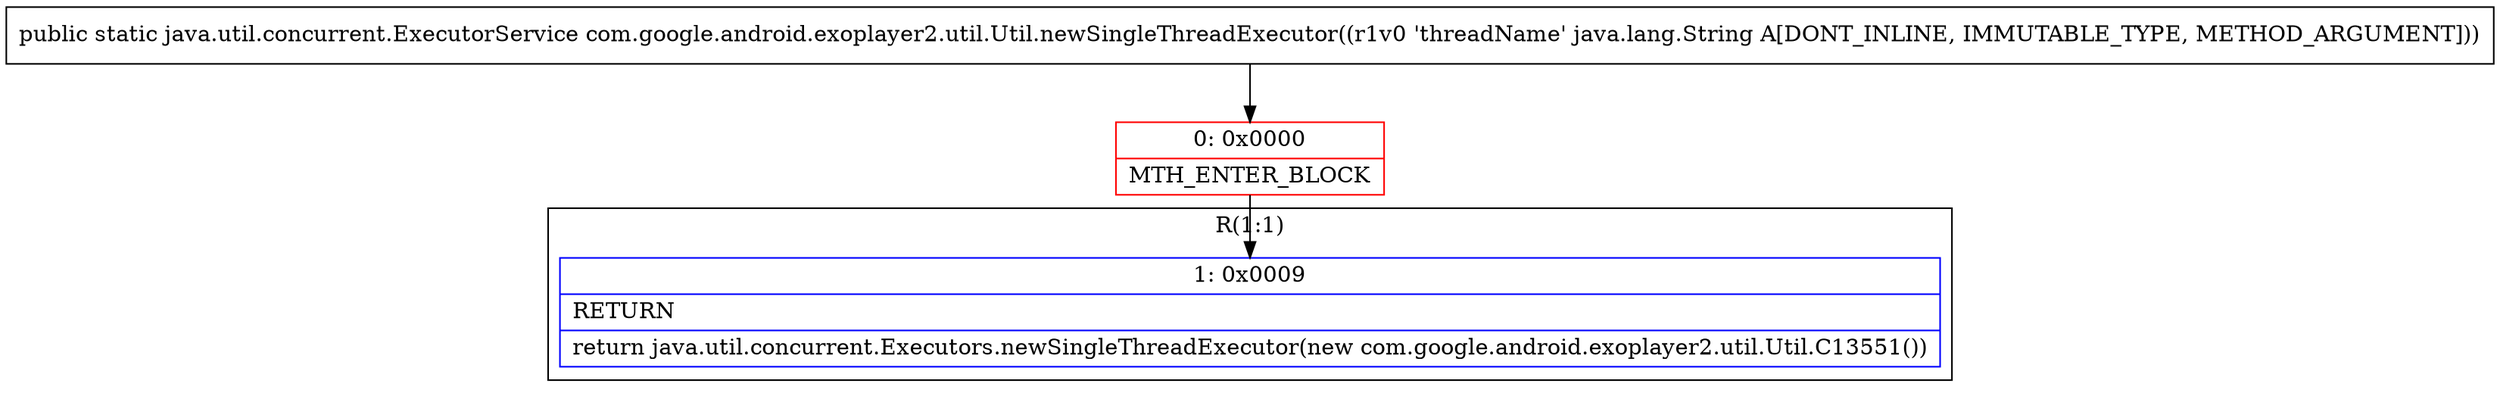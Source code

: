 digraph "CFG forcom.google.android.exoplayer2.util.Util.newSingleThreadExecutor(Ljava\/lang\/String;)Ljava\/util\/concurrent\/ExecutorService;" {
subgraph cluster_Region_928121466 {
label = "R(1:1)";
node [shape=record,color=blue];
Node_1 [shape=record,label="{1\:\ 0x0009|RETURN\l|return java.util.concurrent.Executors.newSingleThreadExecutor(new com.google.android.exoplayer2.util.Util.C13551())\l}"];
}
Node_0 [shape=record,color=red,label="{0\:\ 0x0000|MTH_ENTER_BLOCK\l}"];
MethodNode[shape=record,label="{public static java.util.concurrent.ExecutorService com.google.android.exoplayer2.util.Util.newSingleThreadExecutor((r1v0 'threadName' java.lang.String A[DONT_INLINE, IMMUTABLE_TYPE, METHOD_ARGUMENT])) }"];
MethodNode -> Node_0;
Node_0 -> Node_1;
}

